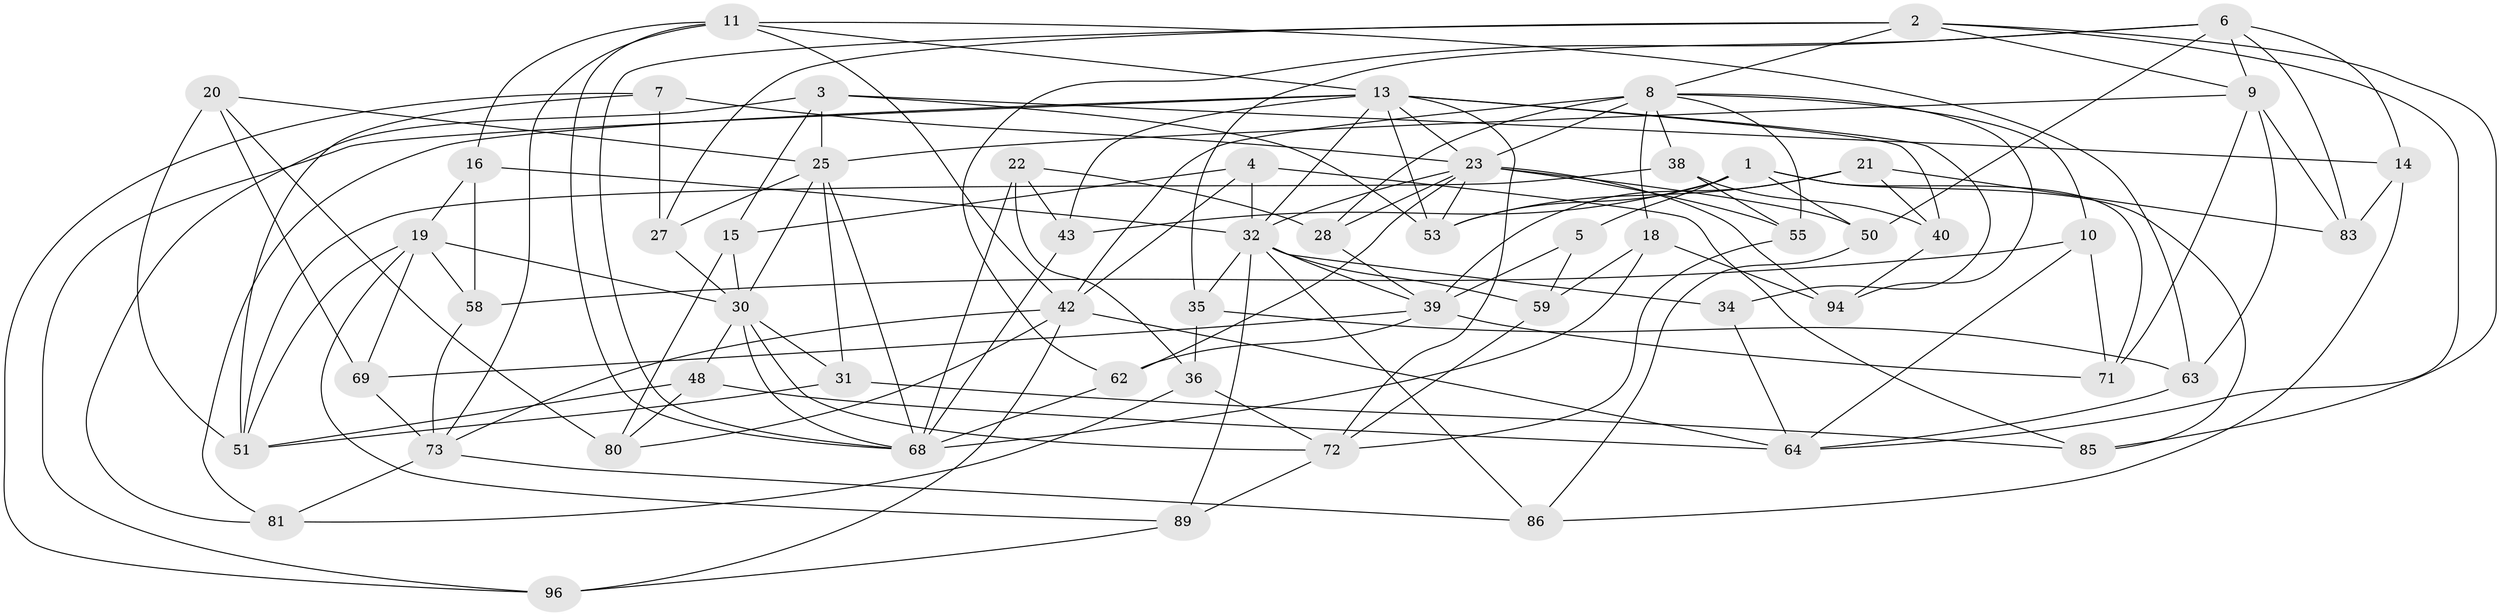 // original degree distribution, {4: 1.0}
// Generated by graph-tools (version 1.1) at 2025/20/03/04/25 18:20:31]
// undirected, 58 vertices, 146 edges
graph export_dot {
graph [start="1"]
  node [color=gray90,style=filled];
  1 [super="+90"];
  2 [super="+67"];
  3 [super="+52+54"];
  4;
  5;
  6 [super="+26"];
  7;
  8 [super="+17+12"];
  9 [super="+93"];
  10;
  11 [super="+77"];
  13 [super="+41+24+33"];
  14;
  15;
  16;
  18;
  19 [super="+78"];
  20;
  21;
  22;
  23 [super="+60+37+49"];
  25 [super="+74+44"];
  27;
  28;
  30 [super="+47"];
  31;
  32 [super="+56"];
  34;
  35;
  36;
  38;
  39 [super="+97+46"];
  40;
  42 [super="+45"];
  43;
  48;
  50 [super="+92"];
  51 [super="+70"];
  53 [super="+76"];
  55;
  58;
  59;
  62;
  63;
  64 [super="+79"];
  68 [super="+88+87"];
  69;
  71;
  72 [super="+95"];
  73 [super="+91"];
  80;
  81;
  83;
  85;
  86;
  89;
  94;
  96;
  1 -- 5;
  1 -- 85;
  1 -- 71;
  1 -- 50;
  1 -- 43;
  1 -- 53;
  2 -- 9;
  2 -- 27;
  2 -- 64;
  2 -- 85;
  2 -- 68;
  2 -- 8;
  3 -- 25 [weight=2];
  3 -- 81;
  3 -- 53;
  3 -- 14;
  3 -- 15;
  4 -- 42;
  4 -- 85;
  4 -- 15;
  4 -- 32;
  5 -- 59;
  5 -- 39 [weight=2];
  6 -- 14;
  6 -- 62;
  6 -- 9;
  6 -- 35;
  6 -- 83;
  6 -- 50;
  7 -- 96;
  7 -- 23;
  7 -- 27;
  7 -- 51;
  8 -- 94;
  8 -- 18;
  8 -- 10;
  8 -- 42 [weight=2];
  8 -- 55;
  8 -- 38;
  8 -- 28;
  8 -- 23;
  9 -- 71;
  9 -- 83;
  9 -- 25;
  9 -- 63;
  10 -- 71;
  10 -- 58;
  10 -- 64;
  11 -- 16;
  11 -- 13;
  11 -- 73;
  11 -- 63;
  11 -- 42;
  11 -- 68;
  13 -- 43;
  13 -- 40;
  13 -- 96;
  13 -- 81;
  13 -- 34 [weight=2];
  13 -- 53 [weight=2];
  13 -- 32;
  13 -- 72;
  13 -- 23;
  14 -- 83;
  14 -- 86;
  15 -- 80;
  15 -- 30;
  16 -- 58;
  16 -- 19;
  16 -- 32;
  18 -- 59;
  18 -- 94;
  18 -- 68;
  19 -- 51;
  19 -- 89;
  19 -- 58;
  19 -- 69;
  19 -- 30;
  20 -- 51;
  20 -- 80;
  20 -- 69;
  20 -- 25;
  21 -- 39;
  21 -- 40;
  21 -- 83;
  21 -- 53;
  22 -- 68;
  22 -- 28;
  22 -- 36;
  22 -- 43;
  23 -- 50 [weight=3];
  23 -- 53;
  23 -- 55;
  23 -- 32;
  23 -- 62;
  23 -- 94;
  23 -- 28;
  25 -- 27;
  25 -- 68;
  25 -- 30;
  25 -- 31;
  27 -- 30;
  28 -- 39;
  30 -- 48;
  30 -- 72;
  30 -- 31;
  30 -- 68;
  31 -- 85;
  31 -- 51;
  32 -- 89;
  32 -- 86;
  32 -- 34;
  32 -- 35;
  32 -- 39;
  32 -- 59;
  34 -- 64;
  35 -- 36;
  35 -- 63;
  36 -- 81;
  36 -- 72;
  38 -- 55;
  38 -- 51;
  38 -- 40;
  39 -- 69;
  39 -- 71;
  39 -- 62;
  40 -- 94;
  42 -- 64;
  42 -- 96;
  42 -- 80;
  42 -- 73;
  43 -- 68;
  48 -- 64;
  48 -- 80;
  48 -- 51;
  50 -- 86;
  55 -- 72;
  58 -- 73;
  59 -- 72;
  62 -- 68;
  63 -- 64;
  69 -- 73;
  72 -- 89;
  73 -- 81;
  73 -- 86;
  89 -- 96;
}
